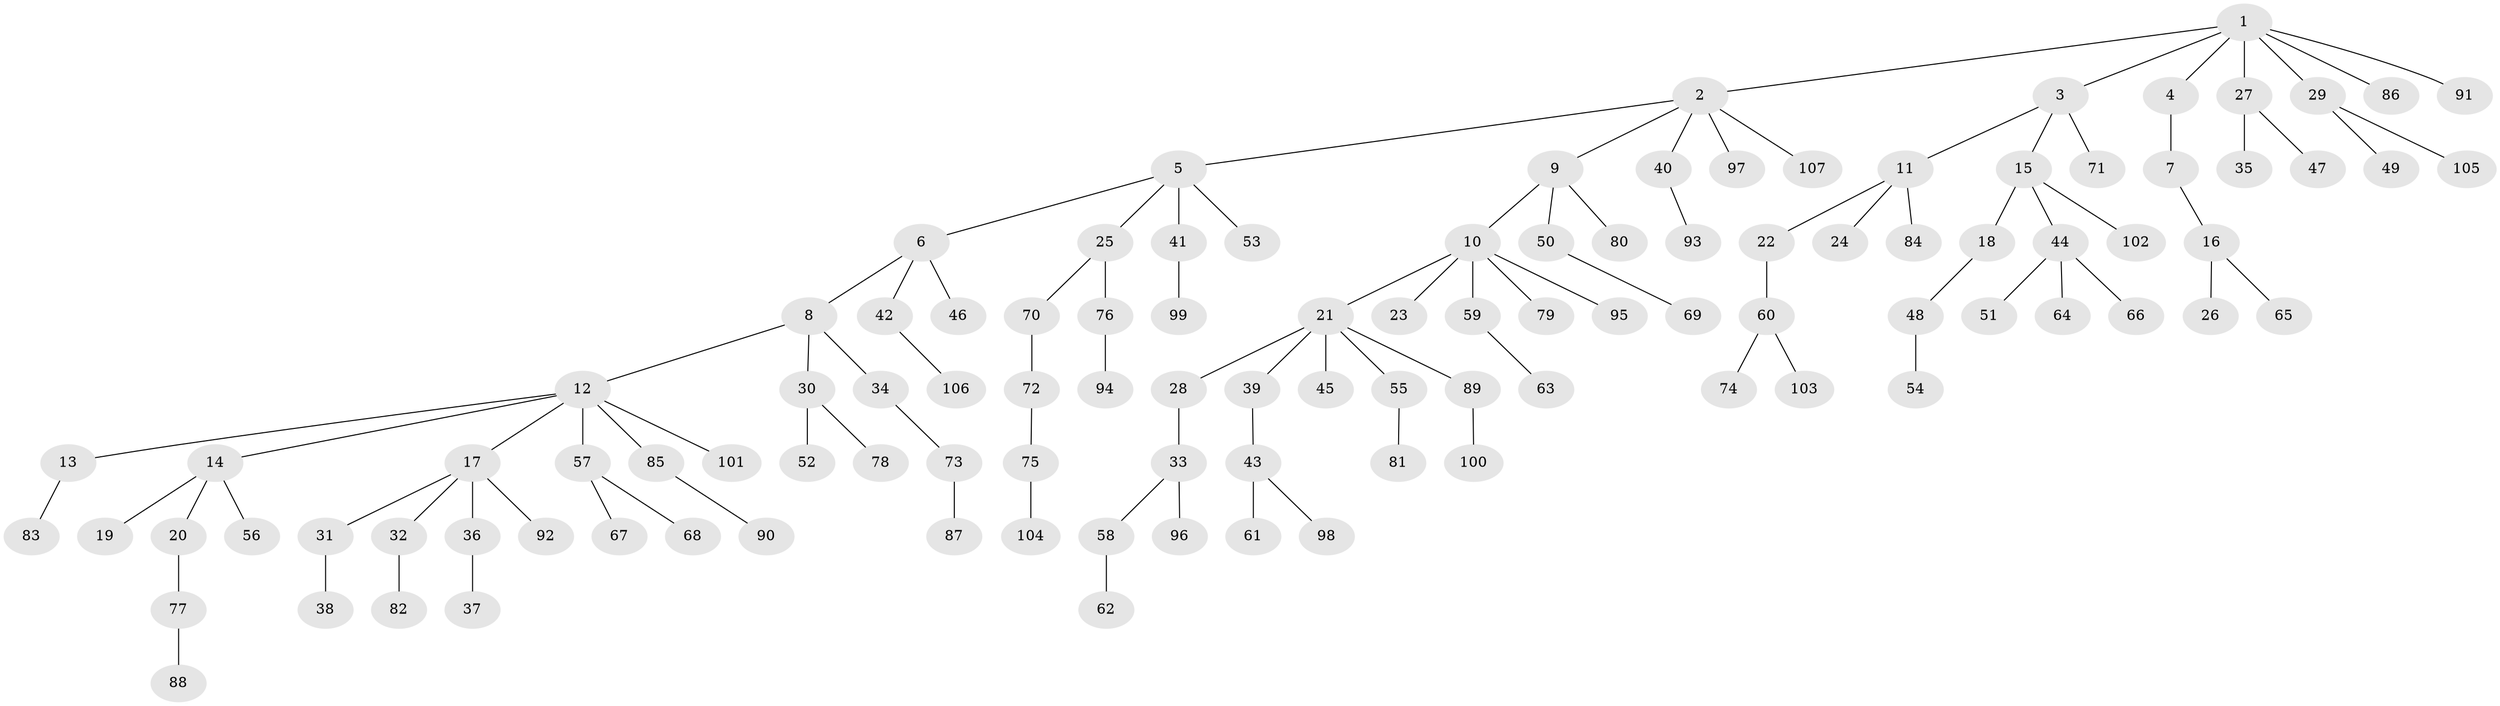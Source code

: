 // coarse degree distribution, {7: 0.014492753623188406, 5: 0.057971014492753624, 3: 0.08695652173913043, 6: 0.043478260869565216, 4: 0.043478260869565216, 1: 0.6231884057971014, 2: 0.13043478260869565}
// Generated by graph-tools (version 1.1) at 2025/24/03/03/25 07:24:07]
// undirected, 107 vertices, 106 edges
graph export_dot {
graph [start="1"]
  node [color=gray90,style=filled];
  1;
  2;
  3;
  4;
  5;
  6;
  7;
  8;
  9;
  10;
  11;
  12;
  13;
  14;
  15;
  16;
  17;
  18;
  19;
  20;
  21;
  22;
  23;
  24;
  25;
  26;
  27;
  28;
  29;
  30;
  31;
  32;
  33;
  34;
  35;
  36;
  37;
  38;
  39;
  40;
  41;
  42;
  43;
  44;
  45;
  46;
  47;
  48;
  49;
  50;
  51;
  52;
  53;
  54;
  55;
  56;
  57;
  58;
  59;
  60;
  61;
  62;
  63;
  64;
  65;
  66;
  67;
  68;
  69;
  70;
  71;
  72;
  73;
  74;
  75;
  76;
  77;
  78;
  79;
  80;
  81;
  82;
  83;
  84;
  85;
  86;
  87;
  88;
  89;
  90;
  91;
  92;
  93;
  94;
  95;
  96;
  97;
  98;
  99;
  100;
  101;
  102;
  103;
  104;
  105;
  106;
  107;
  1 -- 2;
  1 -- 3;
  1 -- 4;
  1 -- 27;
  1 -- 29;
  1 -- 86;
  1 -- 91;
  2 -- 5;
  2 -- 9;
  2 -- 40;
  2 -- 97;
  2 -- 107;
  3 -- 11;
  3 -- 15;
  3 -- 71;
  4 -- 7;
  5 -- 6;
  5 -- 25;
  5 -- 41;
  5 -- 53;
  6 -- 8;
  6 -- 42;
  6 -- 46;
  7 -- 16;
  8 -- 12;
  8 -- 30;
  8 -- 34;
  9 -- 10;
  9 -- 50;
  9 -- 80;
  10 -- 21;
  10 -- 23;
  10 -- 59;
  10 -- 79;
  10 -- 95;
  11 -- 22;
  11 -- 24;
  11 -- 84;
  12 -- 13;
  12 -- 14;
  12 -- 17;
  12 -- 57;
  12 -- 85;
  12 -- 101;
  13 -- 83;
  14 -- 19;
  14 -- 20;
  14 -- 56;
  15 -- 18;
  15 -- 44;
  15 -- 102;
  16 -- 26;
  16 -- 65;
  17 -- 31;
  17 -- 32;
  17 -- 36;
  17 -- 92;
  18 -- 48;
  20 -- 77;
  21 -- 28;
  21 -- 39;
  21 -- 45;
  21 -- 55;
  21 -- 89;
  22 -- 60;
  25 -- 70;
  25 -- 76;
  27 -- 35;
  27 -- 47;
  28 -- 33;
  29 -- 49;
  29 -- 105;
  30 -- 52;
  30 -- 78;
  31 -- 38;
  32 -- 82;
  33 -- 58;
  33 -- 96;
  34 -- 73;
  36 -- 37;
  39 -- 43;
  40 -- 93;
  41 -- 99;
  42 -- 106;
  43 -- 61;
  43 -- 98;
  44 -- 51;
  44 -- 64;
  44 -- 66;
  48 -- 54;
  50 -- 69;
  55 -- 81;
  57 -- 67;
  57 -- 68;
  58 -- 62;
  59 -- 63;
  60 -- 74;
  60 -- 103;
  70 -- 72;
  72 -- 75;
  73 -- 87;
  75 -- 104;
  76 -- 94;
  77 -- 88;
  85 -- 90;
  89 -- 100;
}
